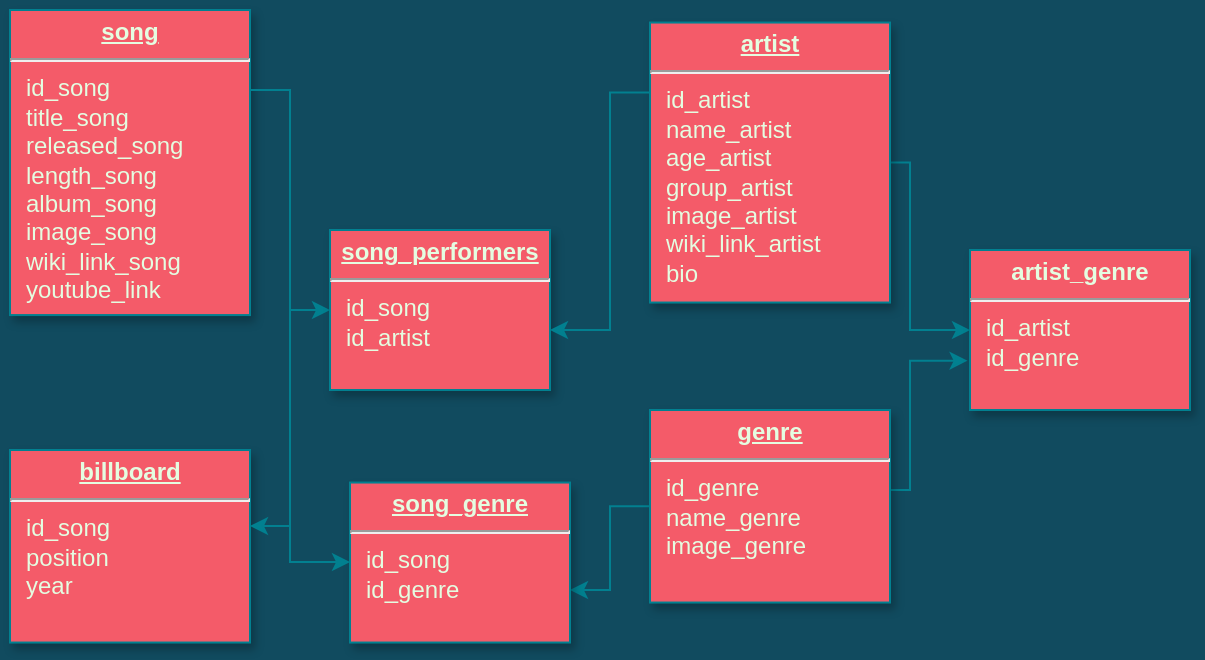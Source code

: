 <mxfile version="14.5.1" type="github">
  <diagram name="Page-1" id="efa7a0a1-bf9b-a30e-e6df-94a7791c09e9">
    <mxGraphModel dx="862" dy="477" grid="1" gridSize="10" guides="1" tooltips="1" connect="1" arrows="1" fold="1" page="1" pageScale="1" pageWidth="826" pageHeight="1169" background="#114B5F" math="0" shadow="0">
      <root>
        <mxCell id="0" />
        <mxCell id="1" parent="0" />
        <mxCell id="bBt455tI-ZfNrnlpVXcq-121" value="" style="edgeStyle=orthogonalEdgeStyle;rounded=0;orthogonalLoop=1;jettySize=auto;html=1;strokeColor=#028090;fontColor=#E4FDE1;labelBackgroundColor=#114B5F;" edge="1" parent="1" source="bBt455tI-ZfNrnlpVXcq-114" target="bBt455tI-ZfNrnlpVXcq-119">
          <mxGeometry relative="1" as="geometry">
            <Array as="points">
              <mxPoint x="180" y="80" />
              <mxPoint x="180" y="190" />
            </Array>
          </mxGeometry>
        </mxCell>
        <mxCell id="bBt455tI-ZfNrnlpVXcq-114" value="&lt;p style=&quot;margin: 0px ; margin-top: 4px ; text-align: center ; text-decoration: underline&quot;&gt;&lt;strong&gt;song&lt;/strong&gt;&lt;/p&gt;&lt;hr&gt;&lt;p style=&quot;margin: 0px ; margin-left: 8px&quot;&gt;id_song&lt;/p&gt;&lt;p style=&quot;margin: 0px ; margin-left: 8px&quot;&gt;title_song&lt;/p&gt;&lt;p style=&quot;margin: 0px ; margin-left: 8px&quot;&gt;released_song&lt;/p&gt;&lt;p style=&quot;margin: 0px ; margin-left: 8px&quot;&gt;length_song&lt;/p&gt;&lt;p style=&quot;margin: 0px ; margin-left: 8px&quot;&gt;album_song&lt;/p&gt;&lt;p style=&quot;margin: 0px ; margin-left: 8px&quot;&gt;image_song&lt;/p&gt;&lt;p style=&quot;margin: 0px ; margin-left: 8px&quot;&gt;wiki_link_song&lt;/p&gt;&lt;p style=&quot;margin: 0px ; margin-left: 8px&quot;&gt;youtube_link&lt;/p&gt;&lt;p style=&quot;margin: 0px ; margin-left: 8px&quot;&gt;&lt;br&gt;&lt;/p&gt;" style="verticalAlign=top;align=left;overflow=fill;fontSize=12;fontFamily=Helvetica;html=1;strokeColor=#028090;shadow=1;fillColor=#F45B69;fontColor=#E4FDE1;" vertex="1" parent="1">
          <mxGeometry x="40" y="40.0" width="120" height="152.54" as="geometry" />
        </mxCell>
        <mxCell id="bBt455tI-ZfNrnlpVXcq-133" value="" style="edgeStyle=orthogonalEdgeStyle;rounded=0;orthogonalLoop=1;jettySize=auto;html=1;entryX=0;entryY=0.5;entryDx=0;entryDy=0;strokeColor=#028090;fontColor=#E4FDE1;labelBackgroundColor=#114B5F;" edge="1" parent="1" source="bBt455tI-ZfNrnlpVXcq-115" target="bBt455tI-ZfNrnlpVXcq-125">
          <mxGeometry relative="1" as="geometry">
            <mxPoint x="560" y="116.27" as="targetPoint" />
            <Array as="points">
              <mxPoint x="490" y="116" />
              <mxPoint x="490" y="200" />
            </Array>
          </mxGeometry>
        </mxCell>
        <mxCell id="bBt455tI-ZfNrnlpVXcq-115" value="&lt;p style=&quot;margin: 0px ; margin-top: 4px ; text-align: center ; text-decoration: underline&quot;&gt;&lt;strong&gt;artist&lt;/strong&gt;&lt;/p&gt;&lt;hr&gt;&lt;p style=&quot;margin: 0px ; margin-left: 8px&quot;&gt;id_artist&lt;/p&gt;&lt;p style=&quot;margin: 0px ; margin-left: 8px&quot;&gt;name_artist&lt;/p&gt;&lt;p style=&quot;margin: 0px ; margin-left: 8px&quot;&gt;age_artist&lt;/p&gt;&lt;p style=&quot;margin: 0px ; margin-left: 8px&quot;&gt;group_artist&lt;/p&gt;&lt;p style=&quot;margin: 0px ; margin-left: 8px&quot;&gt;image_artist&lt;/p&gt;&lt;p style=&quot;margin: 0px ; margin-left: 8px&quot;&gt;wiki_link_artist&lt;br&gt;&lt;/p&gt;&lt;p style=&quot;margin: 0px ; margin-left: 8px&quot;&gt;bio&lt;/p&gt;" style="verticalAlign=top;align=left;overflow=fill;fontSize=12;fontFamily=Helvetica;html=1;strokeColor=#028090;shadow=1;fillColor=#F45B69;fontColor=#E4FDE1;" vertex="1" parent="1">
          <mxGeometry x="360" y="46.27" width="120" height="140" as="geometry" />
        </mxCell>
        <mxCell id="bBt455tI-ZfNrnlpVXcq-129" value="" style="edgeStyle=orthogonalEdgeStyle;rounded=0;orthogonalLoop=1;jettySize=auto;html=1;strokeColor=#028090;fontColor=#E4FDE1;labelBackgroundColor=#114B5F;" edge="1" parent="1" source="bBt455tI-ZfNrnlpVXcq-116" target="bBt455tI-ZfNrnlpVXcq-126">
          <mxGeometry relative="1" as="geometry">
            <Array as="points">
              <mxPoint x="340" y="288" />
              <mxPoint x="340" y="330" />
            </Array>
          </mxGeometry>
        </mxCell>
        <mxCell id="bBt455tI-ZfNrnlpVXcq-136" value="" style="edgeStyle=orthogonalEdgeStyle;rounded=0;orthogonalLoop=1;jettySize=auto;html=1;entryX=-0.011;entryY=0.692;entryDx=0;entryDy=0;entryPerimeter=0;strokeColor=#028090;fontColor=#E4FDE1;labelBackgroundColor=#114B5F;" edge="1" parent="1" source="bBt455tI-ZfNrnlpVXcq-116" target="bBt455tI-ZfNrnlpVXcq-125">
          <mxGeometry relative="1" as="geometry">
            <mxPoint x="560" y="288.135" as="targetPoint" />
            <Array as="points">
              <mxPoint x="490" y="280" />
              <mxPoint x="490" y="215" />
            </Array>
          </mxGeometry>
        </mxCell>
        <mxCell id="bBt455tI-ZfNrnlpVXcq-116" value="&lt;p style=&quot;margin: 0px ; margin-top: 4px ; text-align: center ; text-decoration: underline&quot;&gt;&lt;strong&gt;genre&lt;/strong&gt;&lt;/p&gt;&lt;hr&gt;&lt;p style=&quot;margin: 0px ; margin-left: 8px&quot;&gt;id_genre&lt;/p&gt;&lt;p style=&quot;margin: 0px ; margin-left: 8px&quot;&gt;name_genre&lt;/p&gt;&lt;p style=&quot;margin: 0px ; margin-left: 8px&quot;&gt;image_genre&lt;/p&gt;" style="verticalAlign=top;align=left;overflow=fill;fontSize=12;fontFamily=Helvetica;html=1;strokeColor=#028090;shadow=1;fillColor=#F45B69;fontColor=#E4FDE1;" vertex="1" parent="1">
          <mxGeometry x="360" y="240" width="120" height="96.27" as="geometry" />
        </mxCell>
        <mxCell id="bBt455tI-ZfNrnlpVXcq-119" value="&lt;p style=&quot;margin: 0px ; margin-top: 4px ; text-align: center ; text-decoration: underline&quot;&gt;&lt;strong&gt;song_performers&lt;/strong&gt;&lt;/p&gt;&lt;hr&gt;&lt;p style=&quot;margin: 0px ; margin-left: 8px&quot;&gt;id_song&lt;/p&gt;&lt;p style=&quot;margin: 0px ; margin-left: 8px&quot;&gt;id_artist&lt;/p&gt;" style="verticalAlign=top;align=left;overflow=fill;fontSize=12;fontFamily=Helvetica;html=1;strokeColor=#028090;shadow=1;fillColor=#F45B69;fontColor=#E4FDE1;" vertex="1" parent="1">
          <mxGeometry x="200" y="150" width="110" height="80" as="geometry" />
        </mxCell>
        <mxCell id="bBt455tI-ZfNrnlpVXcq-120" value="&lt;p style=&quot;margin: 0px ; margin-top: 4px ; text-align: center ; text-decoration: underline&quot;&gt;&lt;strong&gt;billboard&lt;/strong&gt;&lt;/p&gt;&lt;hr&gt;&lt;p style=&quot;margin: 0px ; margin-left: 8px&quot;&gt;id_song&lt;/p&gt;&lt;p style=&quot;margin: 0px ; margin-left: 8px&quot;&gt;position&lt;/p&gt;&lt;p style=&quot;margin: 0px ; margin-left: 8px&quot;&gt;year&lt;/p&gt;" style="verticalAlign=top;align=left;overflow=fill;fontSize=12;fontFamily=Helvetica;html=1;strokeColor=#028090;shadow=1;fillColor=#F45B69;fontColor=#E4FDE1;" vertex="1" parent="1">
          <mxGeometry x="40" y="260" width="120" height="96.27" as="geometry" />
        </mxCell>
        <mxCell id="bBt455tI-ZfNrnlpVXcq-122" value="" style="edgeStyle=orthogonalEdgeStyle;rounded=0;orthogonalLoop=1;jettySize=auto;html=1;strokeColor=#028090;fontColor=#E4FDE1;labelBackgroundColor=#114B5F;" edge="1" parent="1" source="bBt455tI-ZfNrnlpVXcq-114" target="bBt455tI-ZfNrnlpVXcq-120">
          <mxGeometry relative="1" as="geometry">
            <mxPoint x="180" y="170" as="sourcePoint" />
            <mxPoint x="230" y="290" as="targetPoint" />
            <Array as="points">
              <mxPoint x="180" y="80" />
              <mxPoint x="180" y="298" />
            </Array>
          </mxGeometry>
        </mxCell>
        <mxCell id="bBt455tI-ZfNrnlpVXcq-124" value="" style="edgeStyle=orthogonalEdgeStyle;rounded=0;orthogonalLoop=1;jettySize=auto;html=1;exitX=0;exitY=0.25;exitDx=0;exitDy=0;strokeColor=#028090;fontColor=#E4FDE1;labelBackgroundColor=#114B5F;" edge="1" parent="1" source="bBt455tI-ZfNrnlpVXcq-115" target="bBt455tI-ZfNrnlpVXcq-119">
          <mxGeometry relative="1" as="geometry">
            <mxPoint x="360" y="229.997" as="sourcePoint" />
            <mxPoint x="390" y="313.769" as="targetPoint" />
            <Array as="points">
              <mxPoint x="340" y="81" />
              <mxPoint x="340" y="200" />
            </Array>
          </mxGeometry>
        </mxCell>
        <mxCell id="bBt455tI-ZfNrnlpVXcq-125" value="&lt;p style=&quot;margin: 4px 0px 0px ; text-align: center&quot;&gt;&lt;strong&gt;artist_genre&lt;/strong&gt;&lt;/p&gt;&lt;hr&gt;&lt;p style=&quot;margin: 0px 0px 0px 8px&quot;&gt;id_artist&lt;/p&gt;&lt;p style=&quot;margin: 0px 0px 0px 8px&quot;&gt;id_genre&lt;/p&gt;" style="verticalAlign=top;align=left;overflow=fill;fontSize=12;fontFamily=Helvetica;html=1;strokeColor=#028090;shadow=1;fillColor=#F45B69;fontColor=#E4FDE1;" vertex="1" parent="1">
          <mxGeometry x="520" y="160" width="110" height="80" as="geometry" />
        </mxCell>
        <mxCell id="bBt455tI-ZfNrnlpVXcq-126" value="&lt;p style=&quot;margin: 0px ; margin-top: 4px ; text-align: center ; text-decoration: underline&quot;&gt;&lt;strong&gt;song_genre&lt;/strong&gt;&lt;/p&gt;&lt;hr&gt;&lt;p style=&quot;margin: 0px ; margin-left: 8px&quot;&gt;id_song&lt;/p&gt;&lt;p style=&quot;margin: 0px ; margin-left: 8px&quot;&gt;id_genre&lt;/p&gt;" style="verticalAlign=top;align=left;overflow=fill;fontSize=12;fontFamily=Helvetica;html=1;strokeColor=#028090;shadow=1;fillColor=#F45B69;fontColor=#E4FDE1;" vertex="1" parent="1">
          <mxGeometry x="210" y="276.27" width="110" height="80" as="geometry" />
        </mxCell>
        <mxCell id="bBt455tI-ZfNrnlpVXcq-131" value="" style="edgeStyle=orthogonalEdgeStyle;rounded=0;orthogonalLoop=1;jettySize=auto;html=1;strokeColor=#028090;fontColor=#E4FDE1;labelBackgroundColor=#114B5F;" edge="1" parent="1" source="bBt455tI-ZfNrnlpVXcq-114" target="bBt455tI-ZfNrnlpVXcq-126">
          <mxGeometry relative="1" as="geometry">
            <mxPoint x="170" y="90.034" as="sourcePoint" />
            <mxPoint x="210" y="200.034" as="targetPoint" />
            <Array as="points">
              <mxPoint x="180" y="80" />
              <mxPoint x="180" y="316" />
            </Array>
          </mxGeometry>
        </mxCell>
      </root>
    </mxGraphModel>
  </diagram>
</mxfile>
